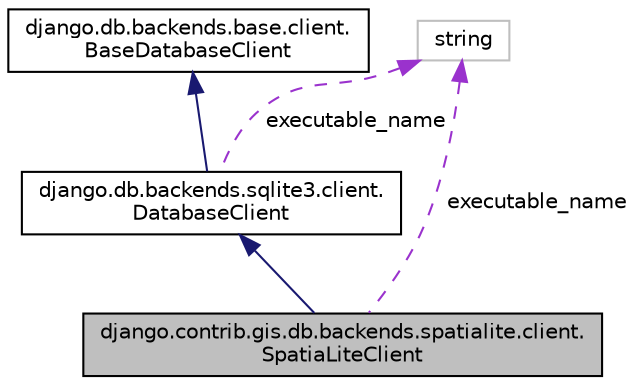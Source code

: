 digraph "django.contrib.gis.db.backends.spatialite.client.SpatiaLiteClient"
{
 // LATEX_PDF_SIZE
  edge [fontname="Helvetica",fontsize="10",labelfontname="Helvetica",labelfontsize="10"];
  node [fontname="Helvetica",fontsize="10",shape=record];
  Node1 [label="django.contrib.gis.db.backends.spatialite.client.\lSpatiaLiteClient",height=0.2,width=0.4,color="black", fillcolor="grey75", style="filled", fontcolor="black",tooltip=" "];
  Node2 -> Node1 [dir="back",color="midnightblue",fontsize="10",style="solid",fontname="Helvetica"];
  Node2 [label="django.db.backends.sqlite3.client.\lDatabaseClient",height=0.2,width=0.4,color="black", fillcolor="white", style="filled",URL="$d5/d9c/classdjango_1_1db_1_1backends_1_1sqlite3_1_1client_1_1_database_client.html",tooltip=" "];
  Node3 -> Node2 [dir="back",color="midnightblue",fontsize="10",style="solid",fontname="Helvetica"];
  Node3 [label="django.db.backends.base.client.\lBaseDatabaseClient",height=0.2,width=0.4,color="black", fillcolor="white", style="filled",URL="$d2/d03/classdjango_1_1db_1_1backends_1_1base_1_1client_1_1_base_database_client.html",tooltip=" "];
  Node4 -> Node2 [dir="back",color="darkorchid3",fontsize="10",style="dashed",label=" executable_name" ,fontname="Helvetica"];
  Node4 [label="string",height=0.2,width=0.4,color="grey75", fillcolor="white", style="filled",tooltip=" "];
  Node4 -> Node1 [dir="back",color="darkorchid3",fontsize="10",style="dashed",label=" executable_name" ,fontname="Helvetica"];
}
